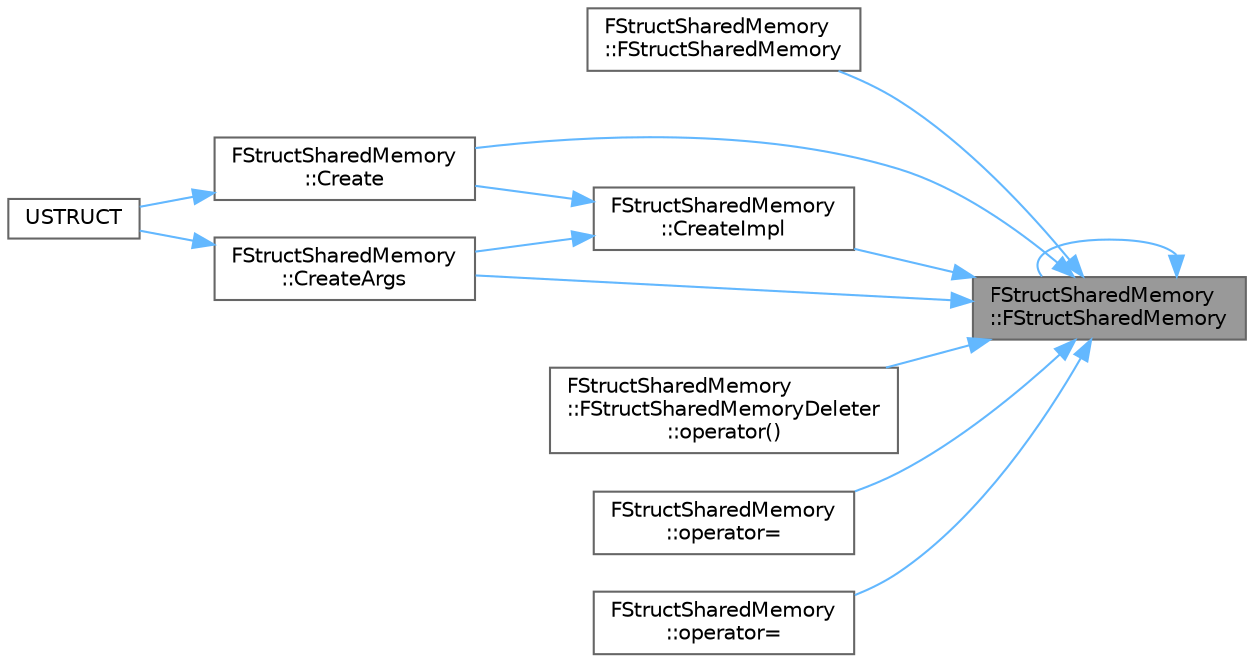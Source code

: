 digraph "FStructSharedMemory::FStructSharedMemory"
{
 // INTERACTIVE_SVG=YES
 // LATEX_PDF_SIZE
  bgcolor="transparent";
  edge [fontname=Helvetica,fontsize=10,labelfontname=Helvetica,labelfontsize=10];
  node [fontname=Helvetica,fontsize=10,shape=box,height=0.2,width=0.4];
  rankdir="RL";
  Node1 [id="Node000001",label="FStructSharedMemory\l::FStructSharedMemory",height=0.2,width=0.4,color="gray40", fillcolor="grey60", style="filled", fontcolor="black",tooltip=" "];
  Node1 -> Node2 [id="edge1_Node000001_Node000002",dir="back",color="steelblue1",style="solid",tooltip=" "];
  Node2 [id="Node000002",label="FStructSharedMemory\l::FStructSharedMemory",height=0.2,width=0.4,color="grey40", fillcolor="white", style="filled",URL="$de/d95/structFStructSharedMemory.html#a6d40403e4a4869fd999dc5a7ecc4c7d0",tooltip=" "];
  Node1 -> Node1 [id="edge2_Node000001_Node000001",dir="back",color="steelblue1",style="solid",tooltip=" "];
  Node1 -> Node3 [id="edge3_Node000001_Node000003",dir="back",color="steelblue1",style="solid",tooltip=" "];
  Node3 [id="Node000003",label="FStructSharedMemory\l::Create",height=0.2,width=0.4,color="grey40", fillcolor="white", style="filled",URL="$de/d95/structFStructSharedMemory.html#aac54f3c51cd7d8989f2f7632035795eb",tooltip=" "];
  Node3 -> Node4 [id="edge4_Node000003_Node000004",dir="back",color="steelblue1",style="solid",tooltip=" "];
  Node4 [id="Node000004",label="USTRUCT",height=0.2,width=0.4,color="grey40", fillcolor="white", style="filled",URL="$d6/da1/StructUtils_2SharedStruct_8h.html#a630f4154ed37d37254fe38d6da615fb1",tooltip="FSharedStruct works similarly as a TSharedPtr<FInstancedStruct> but avoids the double pointer indirec..."];
  Node1 -> Node5 [id="edge5_Node000001_Node000005",dir="back",color="steelblue1",style="solid",tooltip=" "];
  Node5 [id="Node000005",label="FStructSharedMemory\l::CreateArgs",height=0.2,width=0.4,color="grey40", fillcolor="white", style="filled",URL="$de/d95/structFStructSharedMemory.html#a16f217e382ad1d6055439e41ada79085",tooltip=" "];
  Node5 -> Node4 [id="edge6_Node000005_Node000004",dir="back",color="steelblue1",style="solid",tooltip=" "];
  Node1 -> Node6 [id="edge7_Node000001_Node000006",dir="back",color="steelblue1",style="solid",tooltip=" "];
  Node6 [id="Node000006",label="FStructSharedMemory\l::CreateImpl",height=0.2,width=0.4,color="grey40", fillcolor="white", style="filled",URL="$de/d95/structFStructSharedMemory.html#a15e1b72c9f8cbe6057c0989e8fb4ef64",tooltip=" "];
  Node6 -> Node3 [id="edge8_Node000006_Node000003",dir="back",color="steelblue1",style="solid",tooltip=" "];
  Node6 -> Node5 [id="edge9_Node000006_Node000005",dir="back",color="steelblue1",style="solid",tooltip=" "];
  Node1 -> Node7 [id="edge10_Node000001_Node000007",dir="back",color="steelblue1",style="solid",tooltip=" "];
  Node7 [id="Node000007",label="FStructSharedMemory\l::FStructSharedMemoryDeleter\l::operator()",height=0.2,width=0.4,color="grey40", fillcolor="white", style="filled",URL="$d2/dd5/structFStructSharedMemory_1_1FStructSharedMemoryDeleter.html#a24012f9e1e2517b9e3de4584ad2bdab6",tooltip=" "];
  Node1 -> Node8 [id="edge11_Node000001_Node000008",dir="back",color="steelblue1",style="solid",tooltip=" "];
  Node8 [id="Node000008",label="FStructSharedMemory\l::operator=",height=0.2,width=0.4,color="grey40", fillcolor="white", style="filled",URL="$de/d95/structFStructSharedMemory.html#ac380e47a2c5e9b9cd9fcfef48f7c7a4d",tooltip=" "];
  Node1 -> Node9 [id="edge12_Node000001_Node000009",dir="back",color="steelblue1",style="solid",tooltip=" "];
  Node9 [id="Node000009",label="FStructSharedMemory\l::operator=",height=0.2,width=0.4,color="grey40", fillcolor="white", style="filled",URL="$de/d95/structFStructSharedMemory.html#ae0191184c1ee94ec8d2908e0d846eff4",tooltip=" "];
}
